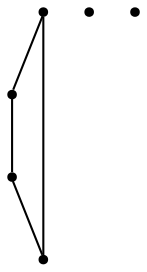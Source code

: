 graph {
  node [shape=point,comment="{\"directed\":false,\"doi\":\"10.1007/978-3-319-27261-0_17\",\"figure\":\"1 (2)\"}"]

  v0 [pos="1451.7312066532584,442.5361345001329"]
  v1 [pos="1451.7312066532586,539.3210984242269"]
  v2 [pos="1354.9440073420833,442.5361345001329"]
  v3 [pos="1354.9440073420833,539.3210984242269"]
  v4 [pos="1258.1556316451806,539.3210984242269"]
  v5 [pos="1161.367255948278,442.5361345001329"]

  v2 -- v3 [id="-30",pos="1354.9440073420833,442.5361345001329 1354.9440073420833,539.3210984242269 1354.9440073420833,539.3210984242269 1354.9440073420833,539.3210984242269"]
  v3 -- v1 [id="-35",pos="1354.9440073420833,539.3210984242269 1451.7312066532586,539.3210984242269 1451.7312066532586,539.3210984242269 1451.7312066532586,539.3210984242269"]
  v0 -- v2 [id="-36",pos="1451.7312066532584,442.5361345001329 1354.9440073420833,442.5361345001329 1354.9440073420833,442.5361345001329 1354.9440073420833,442.5361345001329"]
  v1 -- v0 [id="-45",pos="1451.7312066532586,539.3210984242269 1451.7312066532584,442.5361345001329 1451.7312066532584,442.5361345001329 1451.7312066532584,442.5361345001329"]
}